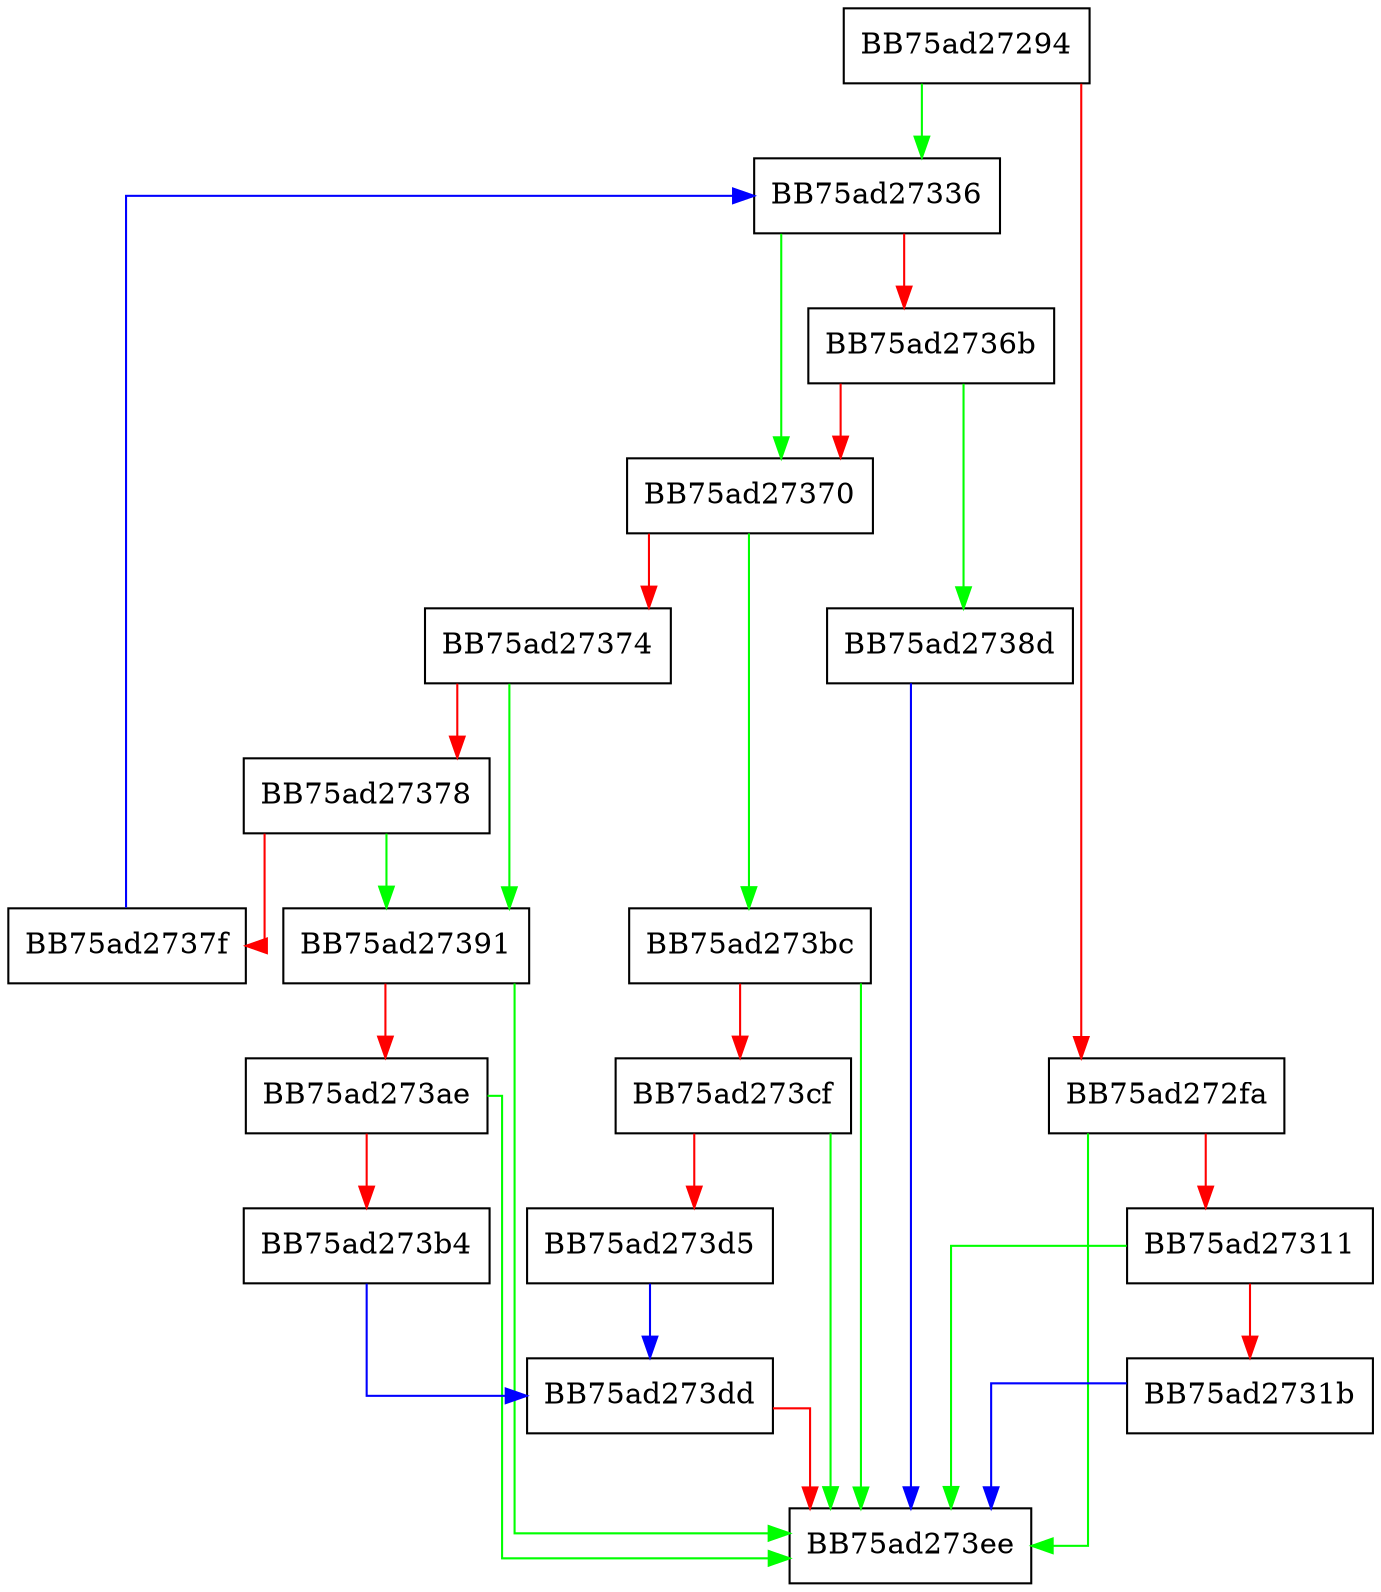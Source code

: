 digraph RemoveTransportProviderOffline {
  node [shape="box"];
  graph [splines=ortho];
  BB75ad27294 -> BB75ad27336 [color="green"];
  BB75ad27294 -> BB75ad272fa [color="red"];
  BB75ad272fa -> BB75ad273ee [color="green"];
  BB75ad272fa -> BB75ad27311 [color="red"];
  BB75ad27311 -> BB75ad273ee [color="green"];
  BB75ad27311 -> BB75ad2731b [color="red"];
  BB75ad2731b -> BB75ad273ee [color="blue"];
  BB75ad27336 -> BB75ad27370 [color="green"];
  BB75ad27336 -> BB75ad2736b [color="red"];
  BB75ad2736b -> BB75ad2738d [color="green"];
  BB75ad2736b -> BB75ad27370 [color="red"];
  BB75ad27370 -> BB75ad273bc [color="green"];
  BB75ad27370 -> BB75ad27374 [color="red"];
  BB75ad27374 -> BB75ad27391 [color="green"];
  BB75ad27374 -> BB75ad27378 [color="red"];
  BB75ad27378 -> BB75ad27391 [color="green"];
  BB75ad27378 -> BB75ad2737f [color="red"];
  BB75ad2737f -> BB75ad27336 [color="blue"];
  BB75ad2738d -> BB75ad273ee [color="blue"];
  BB75ad27391 -> BB75ad273ee [color="green"];
  BB75ad27391 -> BB75ad273ae [color="red"];
  BB75ad273ae -> BB75ad273ee [color="green"];
  BB75ad273ae -> BB75ad273b4 [color="red"];
  BB75ad273b4 -> BB75ad273dd [color="blue"];
  BB75ad273bc -> BB75ad273ee [color="green"];
  BB75ad273bc -> BB75ad273cf [color="red"];
  BB75ad273cf -> BB75ad273ee [color="green"];
  BB75ad273cf -> BB75ad273d5 [color="red"];
  BB75ad273d5 -> BB75ad273dd [color="blue"];
  BB75ad273dd -> BB75ad273ee [color="red"];
}